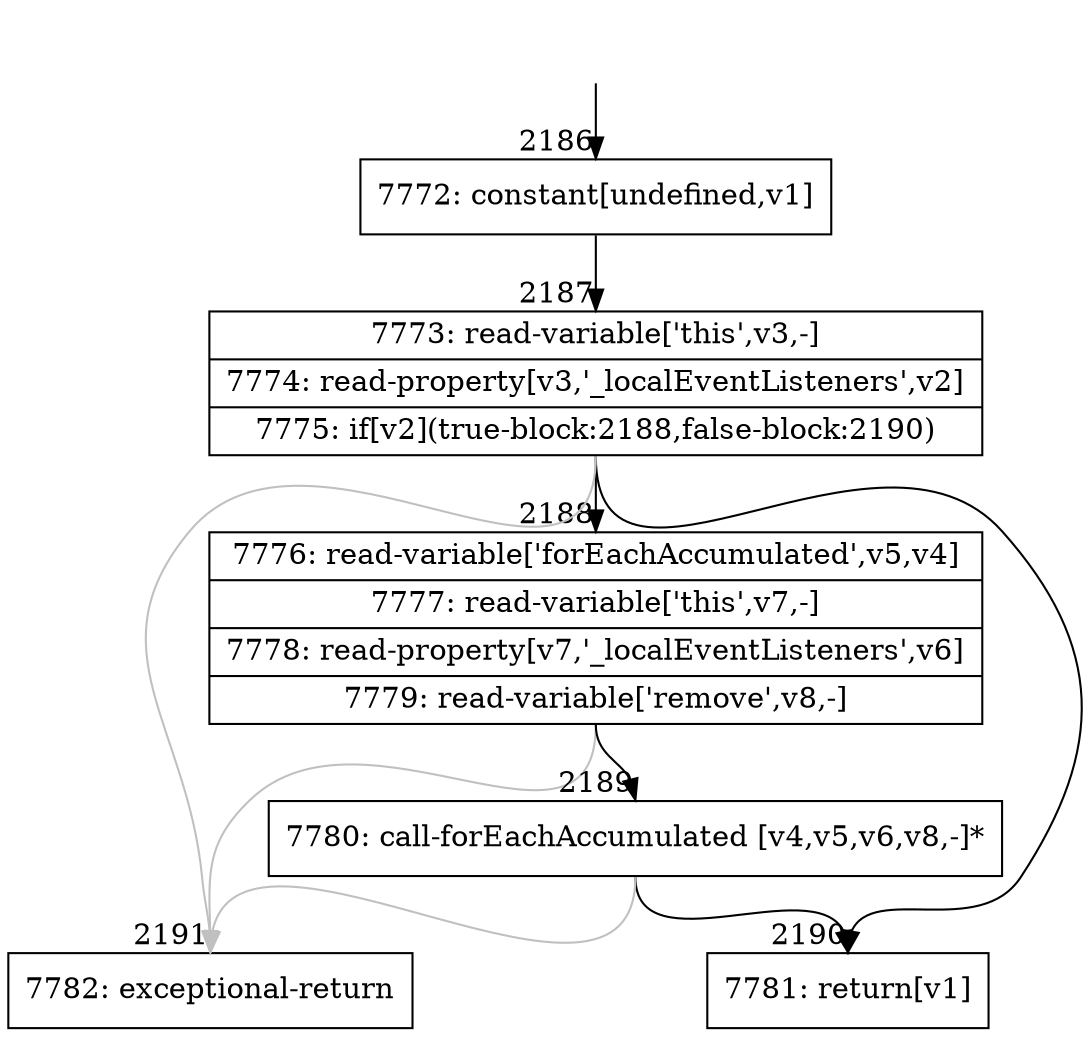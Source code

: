 digraph {
rankdir="TD"
BB_entry156[shape=none,label=""];
BB_entry156 -> BB2186 [tailport=s, headport=n, headlabel="    2186"]
BB2186 [shape=record label="{7772: constant[undefined,v1]}" ] 
BB2186 -> BB2187 [tailport=s, headport=n, headlabel="      2187"]
BB2187 [shape=record label="{7773: read-variable['this',v3,-]|7774: read-property[v3,'_localEventListeners',v2]|7775: if[v2](true-block:2188,false-block:2190)}" ] 
BB2187 -> BB2188 [tailport=s, headport=n, headlabel="      2188"]
BB2187 -> BB2190 [tailport=s, headport=n, headlabel="      2190"]
BB2187 -> BB2191 [tailport=s, headport=n, color=gray, headlabel="      2191"]
BB2188 [shape=record label="{7776: read-variable['forEachAccumulated',v5,v4]|7777: read-variable['this',v7,-]|7778: read-property[v7,'_localEventListeners',v6]|7779: read-variable['remove',v8,-]}" ] 
BB2188 -> BB2189 [tailport=s, headport=n, headlabel="      2189"]
BB2188 -> BB2191 [tailport=s, headport=n, color=gray]
BB2189 [shape=record label="{7780: call-forEachAccumulated [v4,v5,v6,v8,-]*}" ] 
BB2189 -> BB2190 [tailport=s, headport=n]
BB2189 -> BB2191 [tailport=s, headport=n, color=gray]
BB2190 [shape=record label="{7781: return[v1]}" ] 
BB2191 [shape=record label="{7782: exceptional-return}" ] 
//#$~ 4094
}

